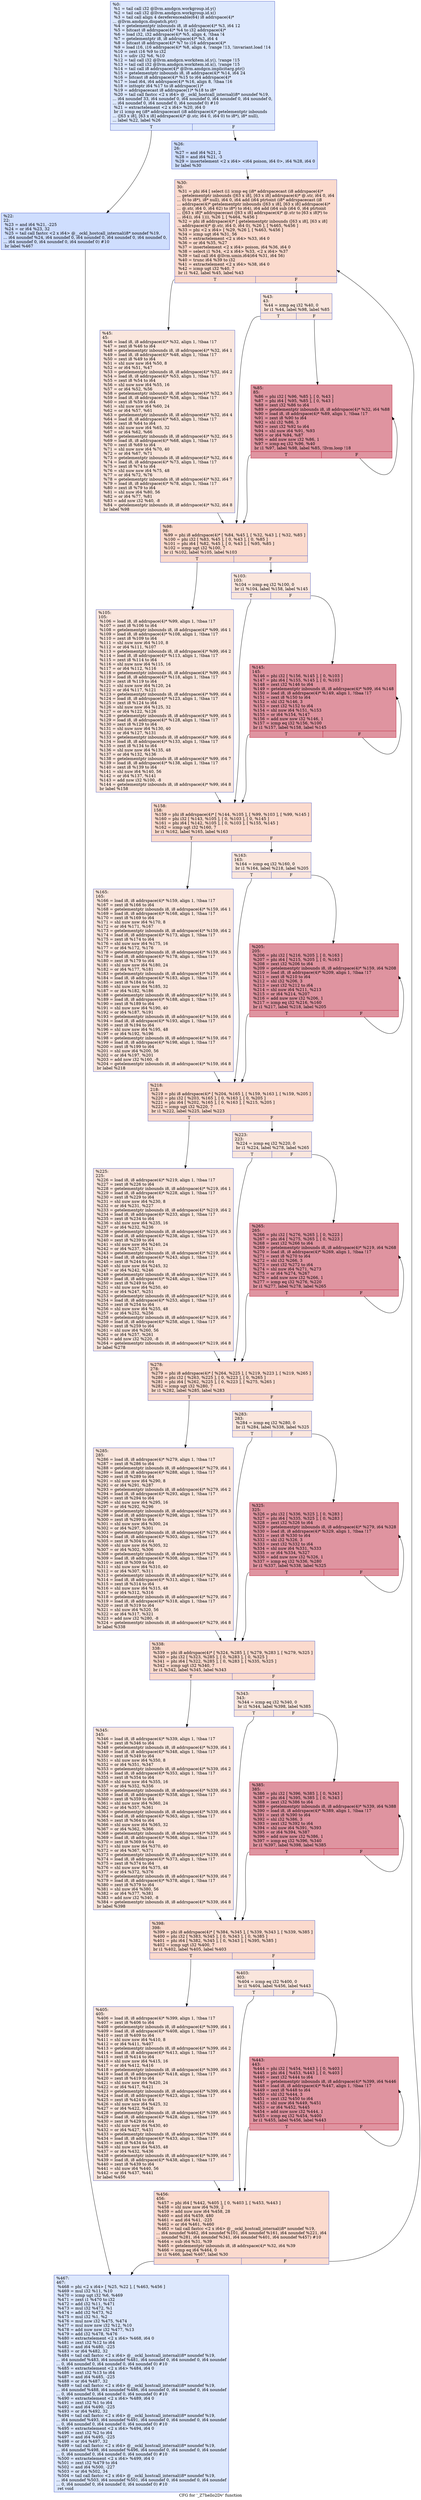 digraph "CFG for '_Z7hello2Dv' function" {
	label="CFG for '_Z7hello2Dv' function";

	Node0x536c0b0 [shape=record,color="#3d50c3ff", style=filled, fillcolor="#b2ccfb70",label="{%0:\l  %1 = tail call i32 @llvm.amdgcn.workgroup.id.y()\l  %2 = tail call i32 @llvm.amdgcn.workgroup.id.x()\l  %3 = tail call align 4 dereferenceable(64) i8 addrspace(4)*\l... @llvm.amdgcn.dispatch.ptr()\l  %4 = getelementptr inbounds i8, i8 addrspace(4)* %3, i64 12\l  %5 = bitcast i8 addrspace(4)* %4 to i32 addrspace(4)*\l  %6 = load i32, i32 addrspace(4)* %5, align 4, !tbaa !4\l  %7 = getelementptr i8, i8 addrspace(4)* %3, i64 4\l  %8 = bitcast i8 addrspace(4)* %7 to i16 addrspace(4)*\l  %9 = load i16, i16 addrspace(4)* %8, align 4, !range !13, !invariant.load !14\l  %10 = zext i16 %9 to i32\l  %11 = udiv i32 %6, %10\l  %12 = tail call i32 @llvm.amdgcn.workitem.id.y(), !range !15\l  %13 = tail call i32 @llvm.amdgcn.workitem.id.x(), !range !15\l  %14 = tail call i8 addrspace(4)* @llvm.amdgcn.implicitarg.ptr()\l  %15 = getelementptr inbounds i8, i8 addrspace(4)* %14, i64 24\l  %16 = bitcast i8 addrspace(4)* %15 to i64 addrspace(4)*\l  %17 = load i64, i64 addrspace(4)* %16, align 8, !tbaa !16\l  %18 = inttoptr i64 %17 to i8 addrspace(1)*\l  %19 = addrspacecast i8 addrspace(1)* %18 to i8*\l  %20 = tail call fastcc \<2 x i64\> @__ockl_hostcall_internal(i8* noundef %19,\l... i64 noundef 33, i64 noundef 0, i64 noundef 0, i64 noundef 0, i64 noundef 0,\l... i64 noundef 0, i64 noundef 0, i64 noundef 0) #10\l  %21 = extractelement \<2 x i64\> %20, i64 0\l  br i1 icmp eq (i8* addrspacecast (i8 addrspace(4)* getelementptr inbounds\l... ([63 x i8], [63 x i8] addrspace(4)* @.str, i64 0, i64 0) to i8*), i8* null),\l... label %22, label %26\l|{<s0>T|<s1>F}}"];
	Node0x536c0b0:s0 -> Node0x536faf0;
	Node0x536c0b0:s1 -> Node0x53704e0;
	Node0x536faf0 [shape=record,color="#3d50c3ff", style=filled, fillcolor="#93b5fe70",label="{%22:\l22:                                               \l  %23 = and i64 %21, -225\l  %24 = or i64 %23, 32\l  %25 = tail call fastcc \<2 x i64\> @__ockl_hostcall_internal(i8* noundef %19,\l... i64 noundef %24, i64 noundef 0, i64 noundef 0, i64 noundef 0, i64 noundef 0,\l... i64 noundef 0, i64 noundef 0, i64 noundef 0) #10\l  br label %467\l}"];
	Node0x536faf0 -> Node0x53707a0;
	Node0x53704e0 [shape=record,color="#3d50c3ff", style=filled, fillcolor="#93b5fe70",label="{%26:\l26:                                               \l  %27 = and i64 %21, 2\l  %28 = and i64 %21, -3\l  %29 = insertelement \<2 x i64\> \<i64 poison, i64 0\>, i64 %28, i64 0\l  br label %30\l}"];
	Node0x53704e0 -> Node0x5371340;
	Node0x5371340 [shape=record,color="#3d50c3ff", style=filled, fillcolor="#f7ac8e70",label="{%30:\l30:                                               \l  %31 = phi i64 [ select (i1 icmp eq (i8* addrspacecast (i8 addrspace(4)*\l... getelementptr inbounds ([63 x i8], [63 x i8] addrspace(4)* @.str, i64 0, i64\l... 0) to i8*), i8* null), i64 0, i64 add (i64 ptrtoint (i8* addrspacecast (i8\l... addrspace(4)* getelementptr inbounds ([63 x i8], [63 x i8] addrspace(4)*\l... @.str, i64 0, i64 62) to i8*) to i64), i64 add (i64 sub (i64 0, i64 ptrtoint\l... ([63 x i8]* addrspacecast ([63 x i8] addrspace(4)* @.str to [63 x i8]*) to\l... i64)), i64 1))), %26 ], [ %464, %456 ]\l  %32 = phi i8 addrspace(4)* [ getelementptr inbounds ([63 x i8], [63 x i8]\l... addrspace(4)* @.str, i64 0, i64 0), %26 ], [ %465, %456 ]\l  %33 = phi \<2 x i64\> [ %29, %26 ], [ %463, %456 ]\l  %34 = icmp ugt i64 %31, 56\l  %35 = extractelement \<2 x i64\> %33, i64 0\l  %36 = or i64 %35, %27\l  %37 = insertelement \<2 x i64\> poison, i64 %36, i64 0\l  %38 = select i1 %34, \<2 x i64\> %33, \<2 x i64\> %37\l  %39 = tail call i64 @llvm.umin.i64(i64 %31, i64 56)\l  %40 = trunc i64 %39 to i32\l  %41 = extractelement \<2 x i64\> %38, i64 0\l  %42 = icmp ugt i32 %40, 7\l  br i1 %42, label %45, label %43\l|{<s0>T|<s1>F}}"];
	Node0x5371340:s0 -> Node0x53723b0;
	Node0x5371340:s1 -> Node0x5372440;
	Node0x5372440 [shape=record,color="#3d50c3ff", style=filled, fillcolor="#f3c7b170",label="{%43:\l43:                                               \l  %44 = icmp eq i32 %40, 0\l  br i1 %44, label %98, label %85\l|{<s0>T|<s1>F}}"];
	Node0x5372440:s0 -> Node0x5372640;
	Node0x5372440:s1 -> Node0x5372690;
	Node0x53723b0 [shape=record,color="#3d50c3ff", style=filled, fillcolor="#f3c7b170",label="{%45:\l45:                                               \l  %46 = load i8, i8 addrspace(4)* %32, align 1, !tbaa !17\l  %47 = zext i8 %46 to i64\l  %48 = getelementptr inbounds i8, i8 addrspace(4)* %32, i64 1\l  %49 = load i8, i8 addrspace(4)* %48, align 1, !tbaa !17\l  %50 = zext i8 %49 to i64\l  %51 = shl nuw nsw i64 %50, 8\l  %52 = or i64 %51, %47\l  %53 = getelementptr inbounds i8, i8 addrspace(4)* %32, i64 2\l  %54 = load i8, i8 addrspace(4)* %53, align 1, !tbaa !17\l  %55 = zext i8 %54 to i64\l  %56 = shl nuw nsw i64 %55, 16\l  %57 = or i64 %52, %56\l  %58 = getelementptr inbounds i8, i8 addrspace(4)* %32, i64 3\l  %59 = load i8, i8 addrspace(4)* %58, align 1, !tbaa !17\l  %60 = zext i8 %59 to i64\l  %61 = shl nuw nsw i64 %60, 24\l  %62 = or i64 %57, %61\l  %63 = getelementptr inbounds i8, i8 addrspace(4)* %32, i64 4\l  %64 = load i8, i8 addrspace(4)* %63, align 1, !tbaa !17\l  %65 = zext i8 %64 to i64\l  %66 = shl nuw nsw i64 %65, 32\l  %67 = or i64 %62, %66\l  %68 = getelementptr inbounds i8, i8 addrspace(4)* %32, i64 5\l  %69 = load i8, i8 addrspace(4)* %68, align 1, !tbaa !17\l  %70 = zext i8 %69 to i64\l  %71 = shl nuw nsw i64 %70, 40\l  %72 = or i64 %67, %71\l  %73 = getelementptr inbounds i8, i8 addrspace(4)* %32, i64 6\l  %74 = load i8, i8 addrspace(4)* %73, align 1, !tbaa !17\l  %75 = zext i8 %74 to i64\l  %76 = shl nuw nsw i64 %75, 48\l  %77 = or i64 %72, %76\l  %78 = getelementptr inbounds i8, i8 addrspace(4)* %32, i64 7\l  %79 = load i8, i8 addrspace(4)* %78, align 1, !tbaa !17\l  %80 = zext i8 %79 to i64\l  %81 = shl nuw i64 %80, 56\l  %82 = or i64 %77, %81\l  %83 = add nsw i32 %40, -8\l  %84 = getelementptr inbounds i8, i8 addrspace(4)* %32, i64 8\l  br label %98\l}"];
	Node0x53723b0 -> Node0x5372640;
	Node0x5372690 [shape=record,color="#b70d28ff", style=filled, fillcolor="#b70d2870",label="{%85:\l85:                                               \l  %86 = phi i32 [ %96, %85 ], [ 0, %43 ]\l  %87 = phi i64 [ %95, %85 ], [ 0, %43 ]\l  %88 = zext i32 %86 to i64\l  %89 = getelementptr inbounds i8, i8 addrspace(4)* %32, i64 %88\l  %90 = load i8, i8 addrspace(4)* %89, align 1, !tbaa !17\l  %91 = zext i8 %90 to i64\l  %92 = shl i32 %86, 3\l  %93 = zext i32 %92 to i64\l  %94 = shl nuw i64 %91, %93\l  %95 = or i64 %94, %87\l  %96 = add nuw nsw i32 %86, 1\l  %97 = icmp eq i32 %96, %40\l  br i1 %97, label %98, label %85, !llvm.loop !18\l|{<s0>T|<s1>F}}"];
	Node0x5372690:s0 -> Node0x5372640;
	Node0x5372690:s1 -> Node0x5372690;
	Node0x5372640 [shape=record,color="#3d50c3ff", style=filled, fillcolor="#f7ac8e70",label="{%98:\l98:                                               \l  %99 = phi i8 addrspace(4)* [ %84, %45 ], [ %32, %43 ], [ %32, %85 ]\l  %100 = phi i32 [ %83, %45 ], [ 0, %43 ], [ 0, %85 ]\l  %101 = phi i64 [ %82, %45 ], [ 0, %43 ], [ %95, %85 ]\l  %102 = icmp ugt i32 %100, 7\l  br i1 %102, label %105, label %103\l|{<s0>T|<s1>F}}"];
	Node0x5372640:s0 -> Node0x5375380;
	Node0x5372640:s1 -> Node0x53753d0;
	Node0x53753d0 [shape=record,color="#3d50c3ff", style=filled, fillcolor="#f3c7b170",label="{%103:\l103:                                              \l  %104 = icmp eq i32 %100, 0\l  br i1 %104, label %158, label %145\l|{<s0>T|<s1>F}}"];
	Node0x53753d0:s0 -> Node0x53755a0;
	Node0x53753d0:s1 -> Node0x53755f0;
	Node0x5375380 [shape=record,color="#3d50c3ff", style=filled, fillcolor="#f3c7b170",label="{%105:\l105:                                              \l  %106 = load i8, i8 addrspace(4)* %99, align 1, !tbaa !17\l  %107 = zext i8 %106 to i64\l  %108 = getelementptr inbounds i8, i8 addrspace(4)* %99, i64 1\l  %109 = load i8, i8 addrspace(4)* %108, align 1, !tbaa !17\l  %110 = zext i8 %109 to i64\l  %111 = shl nuw nsw i64 %110, 8\l  %112 = or i64 %111, %107\l  %113 = getelementptr inbounds i8, i8 addrspace(4)* %99, i64 2\l  %114 = load i8, i8 addrspace(4)* %113, align 1, !tbaa !17\l  %115 = zext i8 %114 to i64\l  %116 = shl nuw nsw i64 %115, 16\l  %117 = or i64 %112, %116\l  %118 = getelementptr inbounds i8, i8 addrspace(4)* %99, i64 3\l  %119 = load i8, i8 addrspace(4)* %118, align 1, !tbaa !17\l  %120 = zext i8 %119 to i64\l  %121 = shl nuw nsw i64 %120, 24\l  %122 = or i64 %117, %121\l  %123 = getelementptr inbounds i8, i8 addrspace(4)* %99, i64 4\l  %124 = load i8, i8 addrspace(4)* %123, align 1, !tbaa !17\l  %125 = zext i8 %124 to i64\l  %126 = shl nuw nsw i64 %125, 32\l  %127 = or i64 %122, %126\l  %128 = getelementptr inbounds i8, i8 addrspace(4)* %99, i64 5\l  %129 = load i8, i8 addrspace(4)* %128, align 1, !tbaa !17\l  %130 = zext i8 %129 to i64\l  %131 = shl nuw nsw i64 %130, 40\l  %132 = or i64 %127, %131\l  %133 = getelementptr inbounds i8, i8 addrspace(4)* %99, i64 6\l  %134 = load i8, i8 addrspace(4)* %133, align 1, !tbaa !17\l  %135 = zext i8 %134 to i64\l  %136 = shl nuw nsw i64 %135, 48\l  %137 = or i64 %132, %136\l  %138 = getelementptr inbounds i8, i8 addrspace(4)* %99, i64 7\l  %139 = load i8, i8 addrspace(4)* %138, align 1, !tbaa !17\l  %140 = zext i8 %139 to i64\l  %141 = shl nuw i64 %140, 56\l  %142 = or i64 %137, %141\l  %143 = add nsw i32 %100, -8\l  %144 = getelementptr inbounds i8, i8 addrspace(4)* %99, i64 8\l  br label %158\l}"];
	Node0x5375380 -> Node0x53755a0;
	Node0x53755f0 [shape=record,color="#b70d28ff", style=filled, fillcolor="#b70d2870",label="{%145:\l145:                                              \l  %146 = phi i32 [ %156, %145 ], [ 0, %103 ]\l  %147 = phi i64 [ %155, %145 ], [ 0, %103 ]\l  %148 = zext i32 %146 to i64\l  %149 = getelementptr inbounds i8, i8 addrspace(4)* %99, i64 %148\l  %150 = load i8, i8 addrspace(4)* %149, align 1, !tbaa !17\l  %151 = zext i8 %150 to i64\l  %152 = shl i32 %146, 3\l  %153 = zext i32 %152 to i64\l  %154 = shl nuw i64 %151, %153\l  %155 = or i64 %154, %147\l  %156 = add nuw nsw i32 %146, 1\l  %157 = icmp eq i32 %156, %100\l  br i1 %157, label %158, label %145\l|{<s0>T|<s1>F}}"];
	Node0x53755f0:s0 -> Node0x53755a0;
	Node0x53755f0:s1 -> Node0x53755f0;
	Node0x53755a0 [shape=record,color="#3d50c3ff", style=filled, fillcolor="#f7ac8e70",label="{%158:\l158:                                              \l  %159 = phi i8 addrspace(4)* [ %144, %105 ], [ %99, %103 ], [ %99, %145 ]\l  %160 = phi i32 [ %143, %105 ], [ 0, %103 ], [ 0, %145 ]\l  %161 = phi i64 [ %142, %105 ], [ 0, %103 ], [ %155, %145 ]\l  %162 = icmp ugt i32 %160, 7\l  br i1 %162, label %165, label %163\l|{<s0>T|<s1>F}}"];
	Node0x53755a0:s0 -> Node0x5377ac0;
	Node0x53755a0:s1 -> Node0x5377b10;
	Node0x5377b10 [shape=record,color="#3d50c3ff", style=filled, fillcolor="#f3c7b170",label="{%163:\l163:                                              \l  %164 = icmp eq i32 %160, 0\l  br i1 %164, label %218, label %205\l|{<s0>T|<s1>F}}"];
	Node0x5377b10:s0 -> Node0x5377ca0;
	Node0x5377b10:s1 -> Node0x5377cf0;
	Node0x5377ac0 [shape=record,color="#3d50c3ff", style=filled, fillcolor="#f3c7b170",label="{%165:\l165:                                              \l  %166 = load i8, i8 addrspace(4)* %159, align 1, !tbaa !17\l  %167 = zext i8 %166 to i64\l  %168 = getelementptr inbounds i8, i8 addrspace(4)* %159, i64 1\l  %169 = load i8, i8 addrspace(4)* %168, align 1, !tbaa !17\l  %170 = zext i8 %169 to i64\l  %171 = shl nuw nsw i64 %170, 8\l  %172 = or i64 %171, %167\l  %173 = getelementptr inbounds i8, i8 addrspace(4)* %159, i64 2\l  %174 = load i8, i8 addrspace(4)* %173, align 1, !tbaa !17\l  %175 = zext i8 %174 to i64\l  %176 = shl nuw nsw i64 %175, 16\l  %177 = or i64 %172, %176\l  %178 = getelementptr inbounds i8, i8 addrspace(4)* %159, i64 3\l  %179 = load i8, i8 addrspace(4)* %178, align 1, !tbaa !17\l  %180 = zext i8 %179 to i64\l  %181 = shl nuw nsw i64 %180, 24\l  %182 = or i64 %177, %181\l  %183 = getelementptr inbounds i8, i8 addrspace(4)* %159, i64 4\l  %184 = load i8, i8 addrspace(4)* %183, align 1, !tbaa !17\l  %185 = zext i8 %184 to i64\l  %186 = shl nuw nsw i64 %185, 32\l  %187 = or i64 %182, %186\l  %188 = getelementptr inbounds i8, i8 addrspace(4)* %159, i64 5\l  %189 = load i8, i8 addrspace(4)* %188, align 1, !tbaa !17\l  %190 = zext i8 %189 to i64\l  %191 = shl nuw nsw i64 %190, 40\l  %192 = or i64 %187, %191\l  %193 = getelementptr inbounds i8, i8 addrspace(4)* %159, i64 6\l  %194 = load i8, i8 addrspace(4)* %193, align 1, !tbaa !17\l  %195 = zext i8 %194 to i64\l  %196 = shl nuw nsw i64 %195, 48\l  %197 = or i64 %192, %196\l  %198 = getelementptr inbounds i8, i8 addrspace(4)* %159, i64 7\l  %199 = load i8, i8 addrspace(4)* %198, align 1, !tbaa !17\l  %200 = zext i8 %199 to i64\l  %201 = shl nuw i64 %200, 56\l  %202 = or i64 %197, %201\l  %203 = add nsw i32 %160, -8\l  %204 = getelementptr inbounds i8, i8 addrspace(4)* %159, i64 8\l  br label %218\l}"];
	Node0x5377ac0 -> Node0x5377ca0;
	Node0x5377cf0 [shape=record,color="#b70d28ff", style=filled, fillcolor="#b70d2870",label="{%205:\l205:                                              \l  %206 = phi i32 [ %216, %205 ], [ 0, %163 ]\l  %207 = phi i64 [ %215, %205 ], [ 0, %163 ]\l  %208 = zext i32 %206 to i64\l  %209 = getelementptr inbounds i8, i8 addrspace(4)* %159, i64 %208\l  %210 = load i8, i8 addrspace(4)* %209, align 1, !tbaa !17\l  %211 = zext i8 %210 to i64\l  %212 = shl i32 %206, 3\l  %213 = zext i32 %212 to i64\l  %214 = shl nuw i64 %211, %213\l  %215 = or i64 %214, %207\l  %216 = add nuw nsw i32 %206, 1\l  %217 = icmp eq i32 %216, %160\l  br i1 %217, label %218, label %205\l|{<s0>T|<s1>F}}"];
	Node0x5377cf0:s0 -> Node0x5377ca0;
	Node0x5377cf0:s1 -> Node0x5377cf0;
	Node0x5377ca0 [shape=record,color="#3d50c3ff", style=filled, fillcolor="#f7ac8e70",label="{%218:\l218:                                              \l  %219 = phi i8 addrspace(4)* [ %204, %165 ], [ %159, %163 ], [ %159, %205 ]\l  %220 = phi i32 [ %203, %165 ], [ 0, %163 ], [ 0, %205 ]\l  %221 = phi i64 [ %202, %165 ], [ 0, %163 ], [ %215, %205 ]\l  %222 = icmp ugt i32 %220, 7\l  br i1 %222, label %225, label %223\l|{<s0>T|<s1>F}}"];
	Node0x5377ca0:s0 -> Node0x5379d40;
	Node0x5377ca0:s1 -> Node0x5379d90;
	Node0x5379d90 [shape=record,color="#3d50c3ff", style=filled, fillcolor="#f3c7b170",label="{%223:\l223:                                              \l  %224 = icmp eq i32 %220, 0\l  br i1 %224, label %278, label %265\l|{<s0>T|<s1>F}}"];
	Node0x5379d90:s0 -> Node0x5379f20;
	Node0x5379d90:s1 -> Node0x5379f70;
	Node0x5379d40 [shape=record,color="#3d50c3ff", style=filled, fillcolor="#f3c7b170",label="{%225:\l225:                                              \l  %226 = load i8, i8 addrspace(4)* %219, align 1, !tbaa !17\l  %227 = zext i8 %226 to i64\l  %228 = getelementptr inbounds i8, i8 addrspace(4)* %219, i64 1\l  %229 = load i8, i8 addrspace(4)* %228, align 1, !tbaa !17\l  %230 = zext i8 %229 to i64\l  %231 = shl nuw nsw i64 %230, 8\l  %232 = or i64 %231, %227\l  %233 = getelementptr inbounds i8, i8 addrspace(4)* %219, i64 2\l  %234 = load i8, i8 addrspace(4)* %233, align 1, !tbaa !17\l  %235 = zext i8 %234 to i64\l  %236 = shl nuw nsw i64 %235, 16\l  %237 = or i64 %232, %236\l  %238 = getelementptr inbounds i8, i8 addrspace(4)* %219, i64 3\l  %239 = load i8, i8 addrspace(4)* %238, align 1, !tbaa !17\l  %240 = zext i8 %239 to i64\l  %241 = shl nuw nsw i64 %240, 24\l  %242 = or i64 %237, %241\l  %243 = getelementptr inbounds i8, i8 addrspace(4)* %219, i64 4\l  %244 = load i8, i8 addrspace(4)* %243, align 1, !tbaa !17\l  %245 = zext i8 %244 to i64\l  %246 = shl nuw nsw i64 %245, 32\l  %247 = or i64 %242, %246\l  %248 = getelementptr inbounds i8, i8 addrspace(4)* %219, i64 5\l  %249 = load i8, i8 addrspace(4)* %248, align 1, !tbaa !17\l  %250 = zext i8 %249 to i64\l  %251 = shl nuw nsw i64 %250, 40\l  %252 = or i64 %247, %251\l  %253 = getelementptr inbounds i8, i8 addrspace(4)* %219, i64 6\l  %254 = load i8, i8 addrspace(4)* %253, align 1, !tbaa !17\l  %255 = zext i8 %254 to i64\l  %256 = shl nuw nsw i64 %255, 48\l  %257 = or i64 %252, %256\l  %258 = getelementptr inbounds i8, i8 addrspace(4)* %219, i64 7\l  %259 = load i8, i8 addrspace(4)* %258, align 1, !tbaa !17\l  %260 = zext i8 %259 to i64\l  %261 = shl nuw i64 %260, 56\l  %262 = or i64 %257, %261\l  %263 = add nsw i32 %220, -8\l  %264 = getelementptr inbounds i8, i8 addrspace(4)* %219, i64 8\l  br label %278\l}"];
	Node0x5379d40 -> Node0x5379f20;
	Node0x5379f70 [shape=record,color="#b70d28ff", style=filled, fillcolor="#b70d2870",label="{%265:\l265:                                              \l  %266 = phi i32 [ %276, %265 ], [ 0, %223 ]\l  %267 = phi i64 [ %275, %265 ], [ 0, %223 ]\l  %268 = zext i32 %266 to i64\l  %269 = getelementptr inbounds i8, i8 addrspace(4)* %219, i64 %268\l  %270 = load i8, i8 addrspace(4)* %269, align 1, !tbaa !17\l  %271 = zext i8 %270 to i64\l  %272 = shl i32 %266, 3\l  %273 = zext i32 %272 to i64\l  %274 = shl nuw i64 %271, %273\l  %275 = or i64 %274, %267\l  %276 = add nuw nsw i32 %266, 1\l  %277 = icmp eq i32 %276, %220\l  br i1 %277, label %278, label %265\l|{<s0>T|<s1>F}}"];
	Node0x5379f70:s0 -> Node0x5379f20;
	Node0x5379f70:s1 -> Node0x5379f70;
	Node0x5379f20 [shape=record,color="#3d50c3ff", style=filled, fillcolor="#f7ac8e70",label="{%278:\l278:                                              \l  %279 = phi i8 addrspace(4)* [ %264, %225 ], [ %219, %223 ], [ %219, %265 ]\l  %280 = phi i32 [ %263, %225 ], [ 0, %223 ], [ 0, %265 ]\l  %281 = phi i64 [ %262, %225 ], [ 0, %223 ], [ %275, %265 ]\l  %282 = icmp ugt i32 %280, 7\l  br i1 %282, label %285, label %283\l|{<s0>T|<s1>F}}"];
	Node0x5379f20:s0 -> Node0x537c7a0;
	Node0x5379f20:s1 -> Node0x537c7f0;
	Node0x537c7f0 [shape=record,color="#3d50c3ff", style=filled, fillcolor="#f3c7b170",label="{%283:\l283:                                              \l  %284 = icmp eq i32 %280, 0\l  br i1 %284, label %338, label %325\l|{<s0>T|<s1>F}}"];
	Node0x537c7f0:s0 -> Node0x537c980;
	Node0x537c7f0:s1 -> Node0x537c9d0;
	Node0x537c7a0 [shape=record,color="#3d50c3ff", style=filled, fillcolor="#f3c7b170",label="{%285:\l285:                                              \l  %286 = load i8, i8 addrspace(4)* %279, align 1, !tbaa !17\l  %287 = zext i8 %286 to i64\l  %288 = getelementptr inbounds i8, i8 addrspace(4)* %279, i64 1\l  %289 = load i8, i8 addrspace(4)* %288, align 1, !tbaa !17\l  %290 = zext i8 %289 to i64\l  %291 = shl nuw nsw i64 %290, 8\l  %292 = or i64 %291, %287\l  %293 = getelementptr inbounds i8, i8 addrspace(4)* %279, i64 2\l  %294 = load i8, i8 addrspace(4)* %293, align 1, !tbaa !17\l  %295 = zext i8 %294 to i64\l  %296 = shl nuw nsw i64 %295, 16\l  %297 = or i64 %292, %296\l  %298 = getelementptr inbounds i8, i8 addrspace(4)* %279, i64 3\l  %299 = load i8, i8 addrspace(4)* %298, align 1, !tbaa !17\l  %300 = zext i8 %299 to i64\l  %301 = shl nuw nsw i64 %300, 24\l  %302 = or i64 %297, %301\l  %303 = getelementptr inbounds i8, i8 addrspace(4)* %279, i64 4\l  %304 = load i8, i8 addrspace(4)* %303, align 1, !tbaa !17\l  %305 = zext i8 %304 to i64\l  %306 = shl nuw nsw i64 %305, 32\l  %307 = or i64 %302, %306\l  %308 = getelementptr inbounds i8, i8 addrspace(4)* %279, i64 5\l  %309 = load i8, i8 addrspace(4)* %308, align 1, !tbaa !17\l  %310 = zext i8 %309 to i64\l  %311 = shl nuw nsw i64 %310, 40\l  %312 = or i64 %307, %311\l  %313 = getelementptr inbounds i8, i8 addrspace(4)* %279, i64 6\l  %314 = load i8, i8 addrspace(4)* %313, align 1, !tbaa !17\l  %315 = zext i8 %314 to i64\l  %316 = shl nuw nsw i64 %315, 48\l  %317 = or i64 %312, %316\l  %318 = getelementptr inbounds i8, i8 addrspace(4)* %279, i64 7\l  %319 = load i8, i8 addrspace(4)* %318, align 1, !tbaa !17\l  %320 = zext i8 %319 to i64\l  %321 = shl nuw i64 %320, 56\l  %322 = or i64 %317, %321\l  %323 = add nsw i32 %280, -8\l  %324 = getelementptr inbounds i8, i8 addrspace(4)* %279, i64 8\l  br label %338\l}"];
	Node0x537c7a0 -> Node0x537c980;
	Node0x537c9d0 [shape=record,color="#b70d28ff", style=filled, fillcolor="#b70d2870",label="{%325:\l325:                                              \l  %326 = phi i32 [ %336, %325 ], [ 0, %283 ]\l  %327 = phi i64 [ %335, %325 ], [ 0, %283 ]\l  %328 = zext i32 %326 to i64\l  %329 = getelementptr inbounds i8, i8 addrspace(4)* %279, i64 %328\l  %330 = load i8, i8 addrspace(4)* %329, align 1, !tbaa !17\l  %331 = zext i8 %330 to i64\l  %332 = shl i32 %326, 3\l  %333 = zext i32 %332 to i64\l  %334 = shl nuw i64 %331, %333\l  %335 = or i64 %334, %327\l  %336 = add nuw nsw i32 %326, 1\l  %337 = icmp eq i32 %336, %280\l  br i1 %337, label %338, label %325\l|{<s0>T|<s1>F}}"];
	Node0x537c9d0:s0 -> Node0x537c980;
	Node0x537c9d0:s1 -> Node0x537c9d0;
	Node0x537c980 [shape=record,color="#3d50c3ff", style=filled, fillcolor="#f7ac8e70",label="{%338:\l338:                                              \l  %339 = phi i8 addrspace(4)* [ %324, %285 ], [ %279, %283 ], [ %279, %325 ]\l  %340 = phi i32 [ %323, %285 ], [ 0, %283 ], [ 0, %325 ]\l  %341 = phi i64 [ %322, %285 ], [ 0, %283 ], [ %335, %325 ]\l  %342 = icmp ugt i32 %340, 7\l  br i1 %342, label %345, label %343\l|{<s0>T|<s1>F}}"];
	Node0x537c980:s0 -> Node0x537f430;
	Node0x537c980:s1 -> Node0x537f480;
	Node0x537f480 [shape=record,color="#3d50c3ff", style=filled, fillcolor="#f3c7b170",label="{%343:\l343:                                              \l  %344 = icmp eq i32 %340, 0\l  br i1 %344, label %398, label %385\l|{<s0>T|<s1>F}}"];
	Node0x537f480:s0 -> Node0x537f610;
	Node0x537f480:s1 -> Node0x537f660;
	Node0x537f430 [shape=record,color="#3d50c3ff", style=filled, fillcolor="#f3c7b170",label="{%345:\l345:                                              \l  %346 = load i8, i8 addrspace(4)* %339, align 1, !tbaa !17\l  %347 = zext i8 %346 to i64\l  %348 = getelementptr inbounds i8, i8 addrspace(4)* %339, i64 1\l  %349 = load i8, i8 addrspace(4)* %348, align 1, !tbaa !17\l  %350 = zext i8 %349 to i64\l  %351 = shl nuw nsw i64 %350, 8\l  %352 = or i64 %351, %347\l  %353 = getelementptr inbounds i8, i8 addrspace(4)* %339, i64 2\l  %354 = load i8, i8 addrspace(4)* %353, align 1, !tbaa !17\l  %355 = zext i8 %354 to i64\l  %356 = shl nuw nsw i64 %355, 16\l  %357 = or i64 %352, %356\l  %358 = getelementptr inbounds i8, i8 addrspace(4)* %339, i64 3\l  %359 = load i8, i8 addrspace(4)* %358, align 1, !tbaa !17\l  %360 = zext i8 %359 to i64\l  %361 = shl nuw nsw i64 %360, 24\l  %362 = or i64 %357, %361\l  %363 = getelementptr inbounds i8, i8 addrspace(4)* %339, i64 4\l  %364 = load i8, i8 addrspace(4)* %363, align 1, !tbaa !17\l  %365 = zext i8 %364 to i64\l  %366 = shl nuw nsw i64 %365, 32\l  %367 = or i64 %362, %366\l  %368 = getelementptr inbounds i8, i8 addrspace(4)* %339, i64 5\l  %369 = load i8, i8 addrspace(4)* %368, align 1, !tbaa !17\l  %370 = zext i8 %369 to i64\l  %371 = shl nuw nsw i64 %370, 40\l  %372 = or i64 %367, %371\l  %373 = getelementptr inbounds i8, i8 addrspace(4)* %339, i64 6\l  %374 = load i8, i8 addrspace(4)* %373, align 1, !tbaa !17\l  %375 = zext i8 %374 to i64\l  %376 = shl nuw nsw i64 %375, 48\l  %377 = or i64 %372, %376\l  %378 = getelementptr inbounds i8, i8 addrspace(4)* %339, i64 7\l  %379 = load i8, i8 addrspace(4)* %378, align 1, !tbaa !17\l  %380 = zext i8 %379 to i64\l  %381 = shl nuw i64 %380, 56\l  %382 = or i64 %377, %381\l  %383 = add nsw i32 %340, -8\l  %384 = getelementptr inbounds i8, i8 addrspace(4)* %339, i64 8\l  br label %398\l}"];
	Node0x537f430 -> Node0x537f610;
	Node0x537f660 [shape=record,color="#b70d28ff", style=filled, fillcolor="#b70d2870",label="{%385:\l385:                                              \l  %386 = phi i32 [ %396, %385 ], [ 0, %343 ]\l  %387 = phi i64 [ %395, %385 ], [ 0, %343 ]\l  %388 = zext i32 %386 to i64\l  %389 = getelementptr inbounds i8, i8 addrspace(4)* %339, i64 %388\l  %390 = load i8, i8 addrspace(4)* %389, align 1, !tbaa !17\l  %391 = zext i8 %390 to i64\l  %392 = shl i32 %386, 3\l  %393 = zext i32 %392 to i64\l  %394 = shl nuw i64 %391, %393\l  %395 = or i64 %394, %387\l  %396 = add nuw nsw i32 %386, 1\l  %397 = icmp eq i32 %396, %340\l  br i1 %397, label %398, label %385\l|{<s0>T|<s1>F}}"];
	Node0x537f660:s0 -> Node0x537f610;
	Node0x537f660:s1 -> Node0x537f660;
	Node0x537f610 [shape=record,color="#3d50c3ff", style=filled, fillcolor="#f7ac8e70",label="{%398:\l398:                                              \l  %399 = phi i8 addrspace(4)* [ %384, %345 ], [ %339, %343 ], [ %339, %385 ]\l  %400 = phi i32 [ %383, %345 ], [ 0, %343 ], [ 0, %385 ]\l  %401 = phi i64 [ %382, %345 ], [ 0, %343 ], [ %395, %385 ]\l  %402 = icmp ugt i32 %400, 7\l  br i1 %402, label %405, label %403\l|{<s0>T|<s1>F}}"];
	Node0x537f610:s0 -> Node0x5381c90;
	Node0x537f610:s1 -> Node0x5381ce0;
	Node0x5381ce0 [shape=record,color="#3d50c3ff", style=filled, fillcolor="#f3c7b170",label="{%403:\l403:                                              \l  %404 = icmp eq i32 %400, 0\l  br i1 %404, label %456, label %443\l|{<s0>T|<s1>F}}"];
	Node0x5381ce0:s0 -> Node0x53717e0;
	Node0x5381ce0:s1 -> Node0x5381e70;
	Node0x5381c90 [shape=record,color="#3d50c3ff", style=filled, fillcolor="#f3c7b170",label="{%405:\l405:                                              \l  %406 = load i8, i8 addrspace(4)* %399, align 1, !tbaa !17\l  %407 = zext i8 %406 to i64\l  %408 = getelementptr inbounds i8, i8 addrspace(4)* %399, i64 1\l  %409 = load i8, i8 addrspace(4)* %408, align 1, !tbaa !17\l  %410 = zext i8 %409 to i64\l  %411 = shl nuw nsw i64 %410, 8\l  %412 = or i64 %411, %407\l  %413 = getelementptr inbounds i8, i8 addrspace(4)* %399, i64 2\l  %414 = load i8, i8 addrspace(4)* %413, align 1, !tbaa !17\l  %415 = zext i8 %414 to i64\l  %416 = shl nuw nsw i64 %415, 16\l  %417 = or i64 %412, %416\l  %418 = getelementptr inbounds i8, i8 addrspace(4)* %399, i64 3\l  %419 = load i8, i8 addrspace(4)* %418, align 1, !tbaa !17\l  %420 = zext i8 %419 to i64\l  %421 = shl nuw nsw i64 %420, 24\l  %422 = or i64 %417, %421\l  %423 = getelementptr inbounds i8, i8 addrspace(4)* %399, i64 4\l  %424 = load i8, i8 addrspace(4)* %423, align 1, !tbaa !17\l  %425 = zext i8 %424 to i64\l  %426 = shl nuw nsw i64 %425, 32\l  %427 = or i64 %422, %426\l  %428 = getelementptr inbounds i8, i8 addrspace(4)* %399, i64 5\l  %429 = load i8, i8 addrspace(4)* %428, align 1, !tbaa !17\l  %430 = zext i8 %429 to i64\l  %431 = shl nuw nsw i64 %430, 40\l  %432 = or i64 %427, %431\l  %433 = getelementptr inbounds i8, i8 addrspace(4)* %399, i64 6\l  %434 = load i8, i8 addrspace(4)* %433, align 1, !tbaa !17\l  %435 = zext i8 %434 to i64\l  %436 = shl nuw nsw i64 %435, 48\l  %437 = or i64 %432, %436\l  %438 = getelementptr inbounds i8, i8 addrspace(4)* %399, i64 7\l  %439 = load i8, i8 addrspace(4)* %438, align 1, !tbaa !17\l  %440 = zext i8 %439 to i64\l  %441 = shl nuw i64 %440, 56\l  %442 = or i64 %437, %441\l  br label %456\l}"];
	Node0x5381c90 -> Node0x53717e0;
	Node0x5381e70 [shape=record,color="#b70d28ff", style=filled, fillcolor="#b70d2870",label="{%443:\l443:                                              \l  %444 = phi i32 [ %454, %443 ], [ 0, %403 ]\l  %445 = phi i64 [ %453, %443 ], [ 0, %403 ]\l  %446 = zext i32 %444 to i64\l  %447 = getelementptr inbounds i8, i8 addrspace(4)* %399, i64 %446\l  %448 = load i8, i8 addrspace(4)* %447, align 1, !tbaa !17\l  %449 = zext i8 %448 to i64\l  %450 = shl i32 %444, 3\l  %451 = zext i32 %450 to i64\l  %452 = shl nuw i64 %449, %451\l  %453 = or i64 %452, %445\l  %454 = add nuw nsw i32 %444, 1\l  %455 = icmp eq i32 %454, %400\l  br i1 %455, label %456, label %443\l|{<s0>T|<s1>F}}"];
	Node0x5381e70:s0 -> Node0x53717e0;
	Node0x5381e70:s1 -> Node0x5381e70;
	Node0x53717e0 [shape=record,color="#3d50c3ff", style=filled, fillcolor="#f7ac8e70",label="{%456:\l456:                                              \l  %457 = phi i64 [ %442, %405 ], [ 0, %403 ], [ %453, %443 ]\l  %458 = shl nuw nsw i64 %39, 2\l  %459 = add nuw nsw i64 %458, 28\l  %460 = and i64 %459, 480\l  %461 = and i64 %41, -225\l  %462 = or i64 %461, %460\l  %463 = tail call fastcc \<2 x i64\> @__ockl_hostcall_internal(i8* noundef %19,\l... i64 noundef %462, i64 noundef %101, i64 noundef %161, i64 noundef %221, i64\l... noundef %281, i64 noundef %341, i64 noundef %401, i64 noundef %457) #10\l  %464 = sub i64 %31, %39\l  %465 = getelementptr inbounds i8, i8 addrspace(4)* %32, i64 %39\l  %466 = icmp eq i64 %464, 0\l  br i1 %466, label %467, label %30\l|{<s0>T|<s1>F}}"];
	Node0x53717e0:s0 -> Node0x53707a0;
	Node0x53717e0:s1 -> Node0x5371340;
	Node0x53707a0 [shape=record,color="#3d50c3ff", style=filled, fillcolor="#b2ccfb70",label="{%467:\l467:                                              \l  %468 = phi \<2 x i64\> [ %25, %22 ], [ %463, %456 ]\l  %469 = mul i32 %11, %10\l  %470 = icmp ugt i32 %6, %469\l  %471 = zext i1 %470 to i32\l  %472 = add i32 %11, %471\l  %473 = mul i32 %472, %1\l  %474 = add i32 %473, %2\l  %475 = mul i32 %1, %2\l  %476 = mul nsw i32 %475, %474\l  %477 = mul nuw nsw i32 %12, %10\l  %478 = add nuw nsw i32 %477, %13\l  %479 = add i32 %478, %476\l  %480 = extractelement \<2 x i64\> %468, i64 0\l  %481 = zext i32 %12 to i64\l  %482 = and i64 %480, -225\l  %483 = or i64 %482, 32\l  %484 = tail call fastcc \<2 x i64\> @__ockl_hostcall_internal(i8* noundef %19,\l... i64 noundef %483, i64 noundef %481, i64 noundef 0, i64 noundef 0, i64 noundef\l... 0, i64 noundef 0, i64 noundef 0, i64 noundef 0) #10\l  %485 = extractelement \<2 x i64\> %484, i64 0\l  %486 = zext i32 %13 to i64\l  %487 = and i64 %485, -225\l  %488 = or i64 %487, 32\l  %489 = tail call fastcc \<2 x i64\> @__ockl_hostcall_internal(i8* noundef %19,\l... i64 noundef %488, i64 noundef %486, i64 noundef 0, i64 noundef 0, i64 noundef\l... 0, i64 noundef 0, i64 noundef 0, i64 noundef 0) #10\l  %490 = extractelement \<2 x i64\> %489, i64 0\l  %491 = zext i32 %1 to i64\l  %492 = and i64 %490, -225\l  %493 = or i64 %492, 32\l  %494 = tail call fastcc \<2 x i64\> @__ockl_hostcall_internal(i8* noundef %19,\l... i64 noundef %493, i64 noundef %491, i64 noundef 0, i64 noundef 0, i64 noundef\l... 0, i64 noundef 0, i64 noundef 0, i64 noundef 0) #10\l  %495 = extractelement \<2 x i64\> %494, i64 0\l  %496 = zext i32 %2 to i64\l  %497 = and i64 %495, -225\l  %498 = or i64 %497, 32\l  %499 = tail call fastcc \<2 x i64\> @__ockl_hostcall_internal(i8* noundef %19,\l... i64 noundef %498, i64 noundef %496, i64 noundef 0, i64 noundef 0, i64 noundef\l... 0, i64 noundef 0, i64 noundef 0, i64 noundef 0) #10\l  %500 = extractelement \<2 x i64\> %499, i64 0\l  %501 = zext i32 %479 to i64\l  %502 = and i64 %500, -227\l  %503 = or i64 %502, 34\l  %504 = tail call fastcc \<2 x i64\> @__ockl_hostcall_internal(i8* noundef %19,\l... i64 noundef %503, i64 noundef %501, i64 noundef 0, i64 noundef 0, i64 noundef\l... 0, i64 noundef 0, i64 noundef 0, i64 noundef 0) #10\l  ret void\l}"];
}
